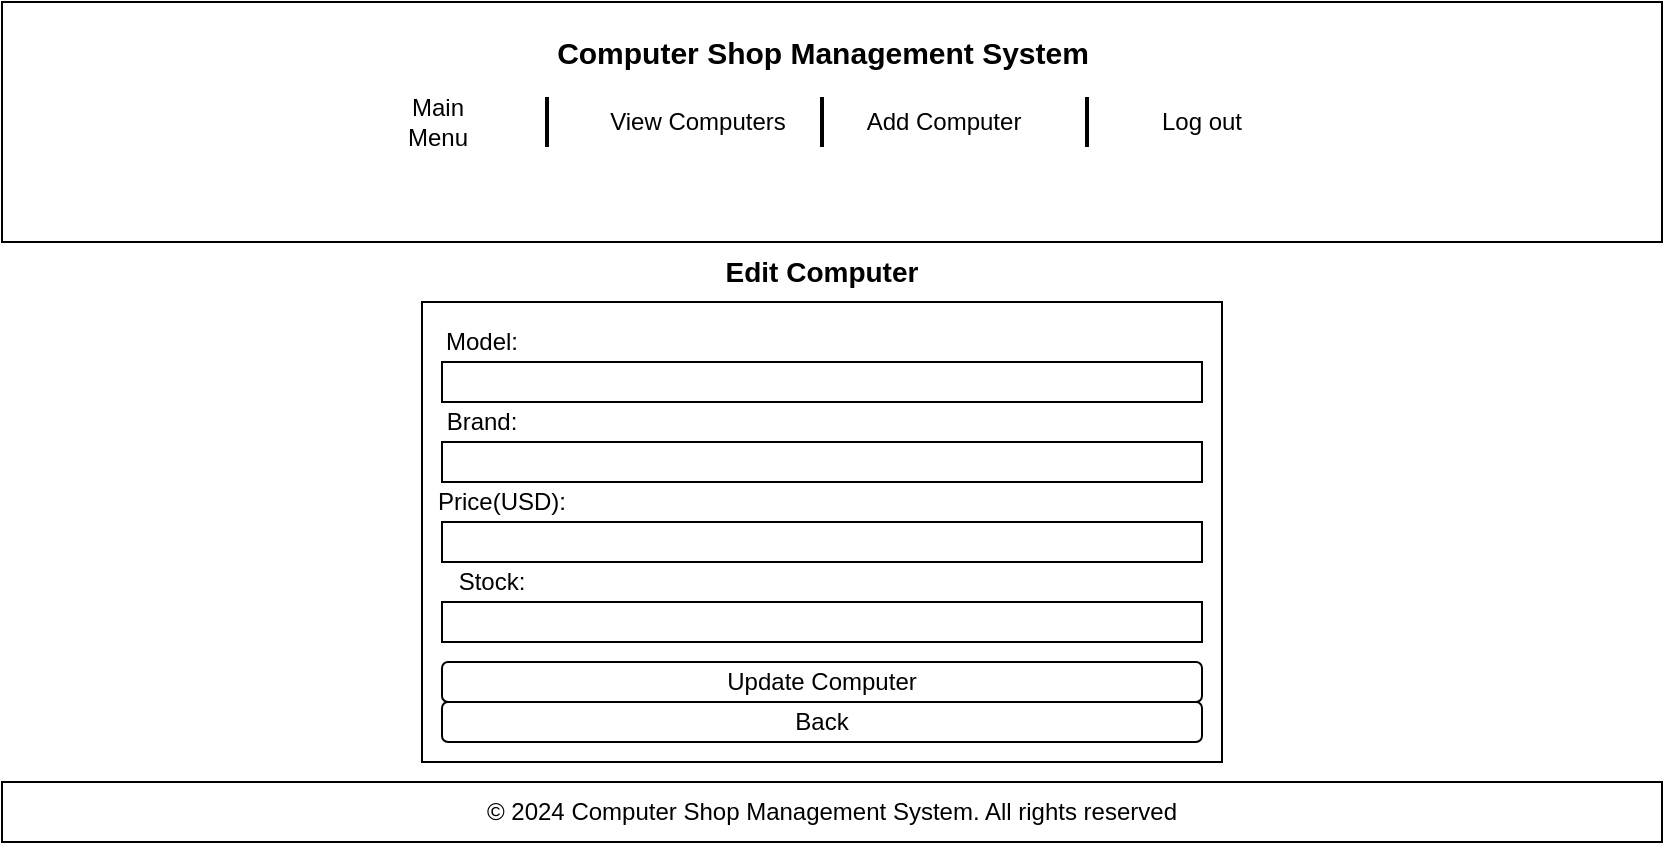 <mxfile version="24.8.6">
  <diagram name="Page-1" id="tdPUEndovJOskfWqeUkB">
    <mxGraphModel dx="1050" dy="604" grid="1" gridSize="10" guides="1" tooltips="1" connect="1" arrows="1" fold="1" page="1" pageScale="1" pageWidth="827" pageHeight="1169" math="0" shadow="0">
      <root>
        <mxCell id="0" />
        <mxCell id="1" parent="0" />
        <mxCell id="_Gdx0q3UtpNJra1_ACIj-2" value="" style="rounded=0;whiteSpace=wrap;html=1;" parent="1" vertex="1">
          <mxGeometry y="10" width="830" height="120" as="geometry" />
        </mxCell>
        <mxCell id="_Gdx0q3UtpNJra1_ACIj-5" value="&lt;div style=&quot;font-size: 15px;&quot;&gt;Computer Shop Management System&lt;/div&gt;" style="text;html=1;align=center;verticalAlign=middle;resizable=0;points=[];autosize=1;strokeColor=none;fillColor=none;fontSize=15;fontStyle=1" parent="1" vertex="1">
          <mxGeometry x="275" y="20" width="270" height="30" as="geometry" />
        </mxCell>
        <mxCell id="_Gdx0q3UtpNJra1_ACIj-8" value="" style="line;strokeWidth=2;html=1;rotation=-90;" parent="1" vertex="1">
          <mxGeometry x="397.5" y="65" width="25" height="10" as="geometry" />
        </mxCell>
        <mxCell id="_Gdx0q3UtpNJra1_ACIj-10" value="View Computers" style="text;html=1;align=center;verticalAlign=middle;whiteSpace=wrap;rounded=0;" parent="1" vertex="1">
          <mxGeometry x="297.5" y="55" width="100" height="30" as="geometry" />
        </mxCell>
        <mxCell id="_Gdx0q3UtpNJra1_ACIj-11" value="Add Computer" style="text;html=1;align=center;verticalAlign=middle;whiteSpace=wrap;rounded=0;" parent="1" vertex="1">
          <mxGeometry x="422.5" y="55" width="96" height="30" as="geometry" />
        </mxCell>
        <mxCell id="_Gdx0q3UtpNJra1_ACIj-17" value="© 2024 Computer Shop Management System. All rights reserved" style="rounded=0;whiteSpace=wrap;html=1;" parent="1" vertex="1">
          <mxGeometry y="400" width="830" height="30" as="geometry" />
        </mxCell>
        <mxCell id="_Gdx0q3UtpNJra1_ACIj-21" value="" style="line;strokeWidth=2;html=1;rotation=-90;" parent="1" vertex="1">
          <mxGeometry x="530" y="65" width="25" height="10" as="geometry" />
        </mxCell>
        <mxCell id="_Gdx0q3UtpNJra1_ACIj-23" value="" style="line;strokeWidth=2;html=1;rotation=-90;" parent="1" vertex="1">
          <mxGeometry x="260" y="65" width="25" height="10" as="geometry" />
        </mxCell>
        <mxCell id="_Gdx0q3UtpNJra1_ACIj-24" value="Log out" style="text;html=1;align=center;verticalAlign=middle;whiteSpace=wrap;rounded=0;" parent="1" vertex="1">
          <mxGeometry x="570" y="55" width="60" height="30" as="geometry" />
        </mxCell>
        <mxCell id="_Gdx0q3UtpNJra1_ACIj-25" value="Main Menu" style="text;html=1;align=center;verticalAlign=middle;whiteSpace=wrap;rounded=0;" parent="1" vertex="1">
          <mxGeometry x="187.5" y="55" width="60" height="30" as="geometry" />
        </mxCell>
        <mxCell id="_Gdx0q3UtpNJra1_ACIj-52" value="Edit Computer" style="text;html=1;align=center;verticalAlign=middle;whiteSpace=wrap;rounded=0;fontStyle=1;fontSize=14;" parent="1" vertex="1">
          <mxGeometry x="340" y="130" width="140" height="30" as="geometry" />
        </mxCell>
        <mxCell id="_Gdx0q3UtpNJra1_ACIj-53" value="" style="rounded=0;whiteSpace=wrap;html=1;" parent="1" vertex="1">
          <mxGeometry x="210" y="160" width="400" height="230" as="geometry" />
        </mxCell>
        <mxCell id="_Gdx0q3UtpNJra1_ACIj-54" value="" style="rounded=0;whiteSpace=wrap;html=1;" parent="1" vertex="1">
          <mxGeometry x="220" y="190" width="380" height="20" as="geometry" />
        </mxCell>
        <mxCell id="_Gdx0q3UtpNJra1_ACIj-55" value="" style="rounded=0;whiteSpace=wrap;html=1;" parent="1" vertex="1">
          <mxGeometry x="220" y="230" width="380" height="20" as="geometry" />
        </mxCell>
        <mxCell id="_Gdx0q3UtpNJra1_ACIj-56" value="" style="rounded=0;whiteSpace=wrap;html=1;" parent="1" vertex="1">
          <mxGeometry x="220" y="270" width="380" height="20" as="geometry" />
        </mxCell>
        <mxCell id="_Gdx0q3UtpNJra1_ACIj-57" value="" style="rounded=0;whiteSpace=wrap;html=1;" parent="1" vertex="1">
          <mxGeometry x="220" y="310" width="380" height="20" as="geometry" />
        </mxCell>
        <mxCell id="_Gdx0q3UtpNJra1_ACIj-61" value="Update Computer" style="rounded=1;whiteSpace=wrap;html=1;" parent="1" vertex="1">
          <mxGeometry x="220" y="340" width="380" height="20" as="geometry" />
        </mxCell>
        <mxCell id="_Gdx0q3UtpNJra1_ACIj-62" value="Back" style="rounded=1;whiteSpace=wrap;html=1;" parent="1" vertex="1">
          <mxGeometry x="220" y="360" width="380" height="20" as="geometry" />
        </mxCell>
        <mxCell id="_Gdx0q3UtpNJra1_ACIj-63" value="Model:" style="text;html=1;align=center;verticalAlign=middle;whiteSpace=wrap;rounded=0;" parent="1" vertex="1">
          <mxGeometry x="210" y="170" width="60" height="20" as="geometry" />
        </mxCell>
        <mxCell id="_Gdx0q3UtpNJra1_ACIj-64" value="Brand:" style="text;html=1;align=center;verticalAlign=middle;whiteSpace=wrap;rounded=0;" parent="1" vertex="1">
          <mxGeometry x="210" y="210" width="60" height="20" as="geometry" />
        </mxCell>
        <mxCell id="_Gdx0q3UtpNJra1_ACIj-65" value="Price(USD):" style="text;html=1;align=center;verticalAlign=middle;whiteSpace=wrap;rounded=0;" parent="1" vertex="1">
          <mxGeometry x="220" y="250" width="60" height="20" as="geometry" />
        </mxCell>
        <mxCell id="_Gdx0q3UtpNJra1_ACIj-66" value="Stock:" style="text;html=1;align=center;verticalAlign=middle;whiteSpace=wrap;rounded=0;" parent="1" vertex="1">
          <mxGeometry x="215" y="290" width="60" height="20" as="geometry" />
        </mxCell>
      </root>
    </mxGraphModel>
  </diagram>
</mxfile>
